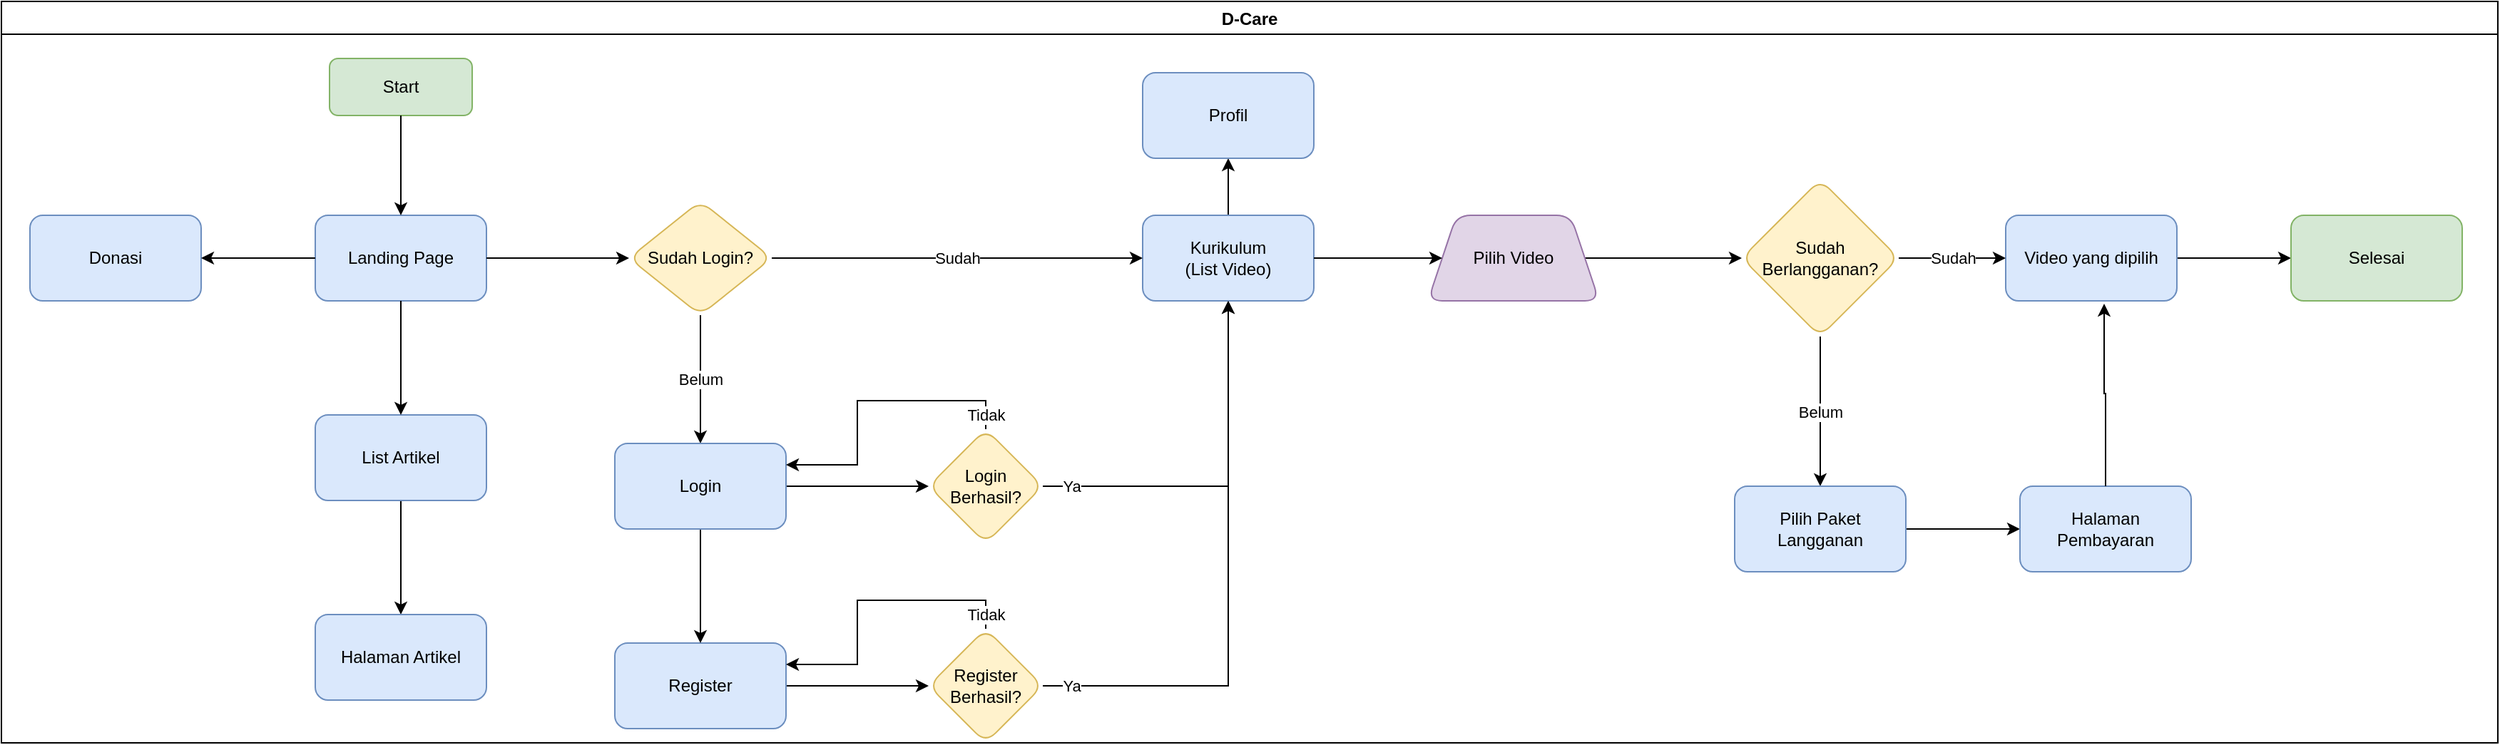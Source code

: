 <mxfile version="20.6.0" type="github" pages="4">
  <diagram id="C5RBs43oDa-KdzZeNtuy" name="User Flow">
    <mxGraphModel dx="868" dy="474" grid="1" gridSize="10" guides="1" tooltips="1" connect="1" arrows="1" fold="1" page="1" pageScale="1" pageWidth="827" pageHeight="1169" math="0" shadow="0">
      <root>
        <mxCell id="WIyWlLk6GJQsqaUBKTNV-0" />
        <mxCell id="WIyWlLk6GJQsqaUBKTNV-1" parent="WIyWlLk6GJQsqaUBKTNV-0" />
        <mxCell id="vwuv4UBcXKUOzSzQAbg--1" value="D-Care" style="swimlane;" parent="WIyWlLk6GJQsqaUBKTNV-1" vertex="1">
          <mxGeometry x="150" y="140" width="1750" height="520" as="geometry" />
        </mxCell>
        <mxCell id="vwuv4UBcXKUOzSzQAbg--2" value="Start" style="rounded=1;whiteSpace=wrap;html=1;fillColor=#d5e8d4;strokeColor=#82b366;" parent="vwuv4UBcXKUOzSzQAbg--1" vertex="1">
          <mxGeometry x="230" y="40" width="100" height="40" as="geometry" />
        </mxCell>
        <mxCell id="vwuv4UBcXKUOzSzQAbg--5" value="Donasi" style="whiteSpace=wrap;html=1;fillColor=#dae8fc;strokeColor=#6c8ebf;rounded=1;" parent="vwuv4UBcXKUOzSzQAbg--1" vertex="1">
          <mxGeometry x="20" y="150" width="120" height="60" as="geometry" />
        </mxCell>
        <UserObject label="Landing Page" link="data:page/id,luoAxybNkDgx6P6GwI3_" id="vwuv4UBcXKUOzSzQAbg--3">
          <mxCell style="whiteSpace=wrap;html=1;fillColor=#dae8fc;strokeColor=#6c8ebf;rounded=1;" parent="vwuv4UBcXKUOzSzQAbg--1" vertex="1">
            <mxGeometry x="220" y="150" width="120" height="60" as="geometry" />
          </mxCell>
        </UserObject>
        <mxCell id="vwuv4UBcXKUOzSzQAbg--4" value="" style="edgeStyle=orthogonalEdgeStyle;rounded=0;orthogonalLoop=1;jettySize=auto;html=1;" parent="vwuv4UBcXKUOzSzQAbg--1" source="vwuv4UBcXKUOzSzQAbg--2" target="vwuv4UBcXKUOzSzQAbg--3" edge="1">
          <mxGeometry relative="1" as="geometry" />
        </mxCell>
        <mxCell id="vwuv4UBcXKUOzSzQAbg--6" value="" style="edgeStyle=orthogonalEdgeStyle;rounded=0;orthogonalLoop=1;jettySize=auto;html=1;" parent="vwuv4UBcXKUOzSzQAbg--1" source="vwuv4UBcXKUOzSzQAbg--3" target="vwuv4UBcXKUOzSzQAbg--5" edge="1">
          <mxGeometry relative="1" as="geometry" />
        </mxCell>
        <mxCell id="MDb2n4QmbUKZTfVuzszc-1" value="" style="edgeStyle=orthogonalEdgeStyle;rounded=0;orthogonalLoop=1;jettySize=auto;html=1;fontSize=10;fontColor=#000000;" parent="vwuv4UBcXKUOzSzQAbg--1" source="vwuv4UBcXKUOzSzQAbg--7" target="MDb2n4QmbUKZTfVuzszc-0" edge="1">
          <mxGeometry relative="1" as="geometry" />
        </mxCell>
        <mxCell id="vwuv4UBcXKUOzSzQAbg--7" value="List Artikel" style="whiteSpace=wrap;html=1;fillColor=#dae8fc;strokeColor=#6c8ebf;rounded=1;" parent="vwuv4UBcXKUOzSzQAbg--1" vertex="1">
          <mxGeometry x="220" y="290" width="120" height="60" as="geometry" />
        </mxCell>
        <mxCell id="vwuv4UBcXKUOzSzQAbg--8" value="" style="edgeStyle=orthogonalEdgeStyle;rounded=0;orthogonalLoop=1;jettySize=auto;html=1;" parent="vwuv4UBcXKUOzSzQAbg--1" source="vwuv4UBcXKUOzSzQAbg--3" target="vwuv4UBcXKUOzSzQAbg--7" edge="1">
          <mxGeometry relative="1" as="geometry" />
        </mxCell>
        <mxCell id="vwuv4UBcXKUOzSzQAbg--22" value="" style="edgeStyle=orthogonalEdgeStyle;rounded=0;orthogonalLoop=1;jettySize=auto;html=1;" parent="vwuv4UBcXKUOzSzQAbg--1" source="vwuv4UBcXKUOzSzQAbg--13" target="vwuv4UBcXKUOzSzQAbg--21" edge="1">
          <mxGeometry relative="1" as="geometry" />
        </mxCell>
        <mxCell id="vwuv4UBcXKUOzSzQAbg--13" value="Register" style="whiteSpace=wrap;html=1;fillColor=#dae8fc;strokeColor=#6c8ebf;rounded=1;" parent="vwuv4UBcXKUOzSzQAbg--1" vertex="1">
          <mxGeometry x="430" y="450" width="120" height="60" as="geometry" />
        </mxCell>
        <mxCell id="vwuv4UBcXKUOzSzQAbg--19" value="Ya" style="edgeStyle=orthogonalEdgeStyle;rounded=0;orthogonalLoop=1;jettySize=auto;html=1;exitX=1;exitY=0.5;exitDx=0;exitDy=0;entryX=0.5;entryY=1;entryDx=0;entryDy=0;" parent="vwuv4UBcXKUOzSzQAbg--1" source="vwuv4UBcXKUOzSzQAbg--15" target="vwuv4UBcXKUOzSzQAbg--17" edge="1">
          <mxGeometry x="-0.846" relative="1" as="geometry">
            <mxPoint as="offset" />
          </mxGeometry>
        </mxCell>
        <mxCell id="vwuv4UBcXKUOzSzQAbg--15" value="Login Berhasil?" style="rhombus;whiteSpace=wrap;html=1;fillColor=#fff2cc;strokeColor=#d6b656;rounded=1;" parent="vwuv4UBcXKUOzSzQAbg--1" vertex="1">
          <mxGeometry x="650" y="300" width="80" height="80" as="geometry" />
        </mxCell>
        <mxCell id="vwuv4UBcXKUOzSzQAbg--28" value="" style="edgeStyle=orthogonalEdgeStyle;rounded=0;orthogonalLoop=1;jettySize=auto;html=1;" parent="vwuv4UBcXKUOzSzQAbg--1" source="vwuv4UBcXKUOzSzQAbg--17" target="vwuv4UBcXKUOzSzQAbg--27" edge="1">
          <mxGeometry relative="1" as="geometry" />
        </mxCell>
        <mxCell id="vwuv4UBcXKUOzSzQAbg--17" value="Kurikulum&lt;br&gt;(List Video)" style="whiteSpace=wrap;html=1;fillColor=#dae8fc;strokeColor=#6c8ebf;rounded=1;" parent="vwuv4UBcXKUOzSzQAbg--1" vertex="1">
          <mxGeometry x="800" y="150" width="120" height="60" as="geometry" />
        </mxCell>
        <mxCell id="vwuv4UBcXKUOzSzQAbg--23" value="Ya" style="edgeStyle=orthogonalEdgeStyle;rounded=0;orthogonalLoop=1;jettySize=auto;html=1;exitX=1;exitY=0.5;exitDx=0;exitDy=0;entryX=0.5;entryY=1;entryDx=0;entryDy=0;" parent="vwuv4UBcXKUOzSzQAbg--1" source="vwuv4UBcXKUOzSzQAbg--21" target="vwuv4UBcXKUOzSzQAbg--17" edge="1">
          <mxGeometry x="-0.9" relative="1" as="geometry">
            <mxPoint as="offset" />
          </mxGeometry>
        </mxCell>
        <mxCell id="vwuv4UBcXKUOzSzQAbg--26" value="Tidak" style="edgeStyle=orthogonalEdgeStyle;rounded=0;orthogonalLoop=1;jettySize=auto;html=1;exitX=0.5;exitY=0;exitDx=0;exitDy=0;entryX=1;entryY=0.25;entryDx=0;entryDy=0;" parent="vwuv4UBcXKUOzSzQAbg--1" source="vwuv4UBcXKUOzSzQAbg--21" target="vwuv4UBcXKUOzSzQAbg--13" edge="1">
          <mxGeometry x="-0.902" relative="1" as="geometry">
            <mxPoint as="offset" />
          </mxGeometry>
        </mxCell>
        <mxCell id="vwuv4UBcXKUOzSzQAbg--21" value="Register Berhasil?" style="rhombus;whiteSpace=wrap;html=1;fillColor=#fff2cc;strokeColor=#d6b656;rounded=1;" parent="vwuv4UBcXKUOzSzQAbg--1" vertex="1">
          <mxGeometry x="650" y="440" width="80" height="80" as="geometry" />
        </mxCell>
        <mxCell id="vwuv4UBcXKUOzSzQAbg--27" value="Profil" style="whiteSpace=wrap;html=1;fillColor=#dae8fc;strokeColor=#6c8ebf;rounded=1;" parent="vwuv4UBcXKUOzSzQAbg--1" vertex="1">
          <mxGeometry x="800" y="50" width="120" height="60" as="geometry" />
        </mxCell>
        <mxCell id="vwuv4UBcXKUOzSzQAbg--37" value="Belum" style="edgeStyle=orthogonalEdgeStyle;rounded=0;orthogonalLoop=1;jettySize=auto;html=1;" parent="vwuv4UBcXKUOzSzQAbg--1" source="vwuv4UBcXKUOzSzQAbg--31" target="vwuv4UBcXKUOzSzQAbg--36" edge="1">
          <mxGeometry relative="1" as="geometry" />
        </mxCell>
        <mxCell id="vwuv4UBcXKUOzSzQAbg--31" value="Sudah Berlangganan?" style="rhombus;whiteSpace=wrap;html=1;fillColor=#fff2cc;strokeColor=#d6b656;rounded=1;" parent="vwuv4UBcXKUOzSzQAbg--1" vertex="1">
          <mxGeometry x="1220" y="125" width="110" height="110" as="geometry" />
        </mxCell>
        <mxCell id="vwuv4UBcXKUOzSzQAbg--39" value="" style="edgeStyle=orthogonalEdgeStyle;rounded=0;orthogonalLoop=1;jettySize=auto;html=1;" parent="vwuv4UBcXKUOzSzQAbg--1" source="vwuv4UBcXKUOzSzQAbg--36" target="vwuv4UBcXKUOzSzQAbg--38" edge="1">
          <mxGeometry relative="1" as="geometry" />
        </mxCell>
        <mxCell id="vwuv4UBcXKUOzSzQAbg--36" value="Pilih Paket Langganan" style="whiteSpace=wrap;html=1;fillColor=#dae8fc;strokeColor=#6c8ebf;rounded=1;" parent="vwuv4UBcXKUOzSzQAbg--1" vertex="1">
          <mxGeometry x="1215" y="340" width="120" height="60" as="geometry" />
        </mxCell>
        <mxCell id="vwuv4UBcXKUOzSzQAbg--38" value="Halaman Pembayaran" style="whiteSpace=wrap;html=1;fillColor=#dae8fc;strokeColor=#6c8ebf;rounded=1;" parent="vwuv4UBcXKUOzSzQAbg--1" vertex="1">
          <mxGeometry x="1415" y="340" width="120" height="60" as="geometry" />
        </mxCell>
        <mxCell id="MDb2n4QmbUKZTfVuzszc-0" value="Halaman Artikel" style="whiteSpace=wrap;html=1;fillColor=#dae8fc;strokeColor=#6c8ebf;rounded=1;" parent="vwuv4UBcXKUOzSzQAbg--1" vertex="1">
          <mxGeometry x="220" y="430" width="120" height="60" as="geometry" />
        </mxCell>
        <mxCell id="vwuv4UBcXKUOzSzQAbg--12" value="Belum" style="edgeStyle=orthogonalEdgeStyle;rounded=0;orthogonalLoop=1;jettySize=auto;html=1;" parent="WIyWlLk6GJQsqaUBKTNV-1" source="vwuv4UBcXKUOzSzQAbg--9" target="vwuv4UBcXKUOzSzQAbg--11" edge="1">
          <mxGeometry relative="1" as="geometry" />
        </mxCell>
        <mxCell id="vwuv4UBcXKUOzSzQAbg--18" value="Sudah" style="edgeStyle=orthogonalEdgeStyle;rounded=0;orthogonalLoop=1;jettySize=auto;html=1;" parent="WIyWlLk6GJQsqaUBKTNV-1" source="vwuv4UBcXKUOzSzQAbg--9" target="vwuv4UBcXKUOzSzQAbg--17" edge="1">
          <mxGeometry relative="1" as="geometry" />
        </mxCell>
        <mxCell id="vwuv4UBcXKUOzSzQAbg--9" value="Sudah Login?" style="rhombus;whiteSpace=wrap;html=1;fillColor=#fff2cc;strokeColor=#d6b656;rounded=1;" parent="WIyWlLk6GJQsqaUBKTNV-1" vertex="1">
          <mxGeometry x="590" y="280" width="100" height="80" as="geometry" />
        </mxCell>
        <mxCell id="vwuv4UBcXKUOzSzQAbg--10" value="" style="edgeStyle=orthogonalEdgeStyle;rounded=0;orthogonalLoop=1;jettySize=auto;html=1;" parent="WIyWlLk6GJQsqaUBKTNV-1" source="vwuv4UBcXKUOzSzQAbg--3" target="vwuv4UBcXKUOzSzQAbg--9" edge="1">
          <mxGeometry relative="1" as="geometry" />
        </mxCell>
        <mxCell id="vwuv4UBcXKUOzSzQAbg--14" value="" style="edgeStyle=orthogonalEdgeStyle;rounded=0;orthogonalLoop=1;jettySize=auto;html=1;" parent="WIyWlLk6GJQsqaUBKTNV-1" source="vwuv4UBcXKUOzSzQAbg--11" target="vwuv4UBcXKUOzSzQAbg--13" edge="1">
          <mxGeometry relative="1" as="geometry" />
        </mxCell>
        <mxCell id="vwuv4UBcXKUOzSzQAbg--16" value="" style="edgeStyle=orthogonalEdgeStyle;rounded=0;orthogonalLoop=1;jettySize=auto;html=1;" parent="WIyWlLk6GJQsqaUBKTNV-1" source="vwuv4UBcXKUOzSzQAbg--11" target="vwuv4UBcXKUOzSzQAbg--15" edge="1">
          <mxGeometry relative="1" as="geometry" />
        </mxCell>
        <UserObject label="Login" link="data:page/id,gBCkAdJjXBEJs2clmntb" id="vwuv4UBcXKUOzSzQAbg--11">
          <mxCell style="whiteSpace=wrap;html=1;fillColor=#dae8fc;strokeColor=#6c8ebf;rounded=1;" parent="WIyWlLk6GJQsqaUBKTNV-1" vertex="1">
            <mxGeometry x="580" y="450" width="120" height="60" as="geometry" />
          </mxCell>
        </UserObject>
        <mxCell id="vwuv4UBcXKUOzSzQAbg--24" value="Tidak" style="edgeStyle=orthogonalEdgeStyle;rounded=0;orthogonalLoop=1;jettySize=auto;html=1;exitX=0.5;exitY=0;exitDx=0;exitDy=0;entryX=1;entryY=0.25;entryDx=0;entryDy=0;" parent="WIyWlLk6GJQsqaUBKTNV-1" source="vwuv4UBcXKUOzSzQAbg--15" target="vwuv4UBcXKUOzSzQAbg--11" edge="1">
          <mxGeometry x="-0.902" relative="1" as="geometry">
            <mxPoint as="offset" />
          </mxGeometry>
        </mxCell>
        <mxCell id="vwuv4UBcXKUOzSzQAbg--32" value="" style="edgeStyle=orthogonalEdgeStyle;rounded=0;orthogonalLoop=1;jettySize=auto;html=1;" parent="WIyWlLk6GJQsqaUBKTNV-1" source="vwuv4UBcXKUOzSzQAbg--29" target="vwuv4UBcXKUOzSzQAbg--31" edge="1">
          <mxGeometry relative="1" as="geometry" />
        </mxCell>
        <mxCell id="vwuv4UBcXKUOzSzQAbg--29" value="Pilih Video" style="shape=trapezoid;perimeter=trapezoidPerimeter;whiteSpace=wrap;html=1;fixedSize=1;fillColor=#e1d5e7;strokeColor=#9673a6;rounded=1;" parent="WIyWlLk6GJQsqaUBKTNV-1" vertex="1">
          <mxGeometry x="1150" y="290" width="120" height="60" as="geometry" />
        </mxCell>
        <mxCell id="vwuv4UBcXKUOzSzQAbg--30" value="" style="edgeStyle=orthogonalEdgeStyle;rounded=0;orthogonalLoop=1;jettySize=auto;html=1;" parent="WIyWlLk6GJQsqaUBKTNV-1" source="vwuv4UBcXKUOzSzQAbg--17" target="vwuv4UBcXKUOzSzQAbg--29" edge="1">
          <mxGeometry relative="1" as="geometry" />
        </mxCell>
        <mxCell id="vwuv4UBcXKUOzSzQAbg--42" value="" style="edgeStyle=orthogonalEdgeStyle;rounded=0;orthogonalLoop=1;jettySize=auto;html=1;" parent="WIyWlLk6GJQsqaUBKTNV-1" source="vwuv4UBcXKUOzSzQAbg--34" target="vwuv4UBcXKUOzSzQAbg--41" edge="1">
          <mxGeometry relative="1" as="geometry" />
        </mxCell>
        <mxCell id="vwuv4UBcXKUOzSzQAbg--34" value="Video yang dipilih" style="whiteSpace=wrap;html=1;fillColor=#dae8fc;strokeColor=#6c8ebf;rounded=1;" parent="WIyWlLk6GJQsqaUBKTNV-1" vertex="1">
          <mxGeometry x="1555" y="290" width="120" height="60" as="geometry" />
        </mxCell>
        <mxCell id="vwuv4UBcXKUOzSzQAbg--35" value="Sudah" style="edgeStyle=orthogonalEdgeStyle;rounded=0;orthogonalLoop=1;jettySize=auto;html=1;" parent="WIyWlLk6GJQsqaUBKTNV-1" source="vwuv4UBcXKUOzSzQAbg--31" target="vwuv4UBcXKUOzSzQAbg--34" edge="1">
          <mxGeometry relative="1" as="geometry" />
        </mxCell>
        <mxCell id="vwuv4UBcXKUOzSzQAbg--40" style="edgeStyle=orthogonalEdgeStyle;rounded=0;orthogonalLoop=1;jettySize=auto;html=1;exitX=0.5;exitY=0;exitDx=0;exitDy=0;entryX=0.575;entryY=1.033;entryDx=0;entryDy=0;entryPerimeter=0;" parent="WIyWlLk6GJQsqaUBKTNV-1" source="vwuv4UBcXKUOzSzQAbg--38" target="vwuv4UBcXKUOzSzQAbg--34" edge="1">
          <mxGeometry relative="1" as="geometry" />
        </mxCell>
        <mxCell id="vwuv4UBcXKUOzSzQAbg--41" value="Selesai" style="whiteSpace=wrap;html=1;fillColor=#d5e8d4;strokeColor=#82b366;rounded=1;" parent="WIyWlLk6GJQsqaUBKTNV-1" vertex="1">
          <mxGeometry x="1755" y="290" width="120" height="60" as="geometry" />
        </mxCell>
      </root>
    </mxGraphModel>
  </diagram>
  <diagram id="luoAxybNkDgx6P6GwI3_" name="Landing Page">
    <mxGraphModel dx="868" dy="1643" grid="1" gridSize="10" guides="1" tooltips="1" connect="1" arrows="1" fold="1" page="1" pageScale="1" pageWidth="827" pageHeight="1169" math="0" shadow="0">
      <root>
        <mxCell id="0" />
        <mxCell id="1" parent="0" />
        <mxCell id="u8G000GdkmpwsC1aAmUt-19" value="" style="group" parent="1" vertex="1" connectable="0">
          <mxGeometry x="314" y="-1120" width="200" height="390" as="geometry" />
        </mxCell>
        <mxCell id="u8G000GdkmpwsC1aAmUt-13" value="" style="verticalLabelPosition=bottom;verticalAlign=top;html=1;shadow=0;dashed=0;strokeWidth=1;shape=mxgraph.android.phone2;strokeColor=#666666;fillColor=#f5f5f5;fontColor=#333333;" parent="u8G000GdkmpwsC1aAmUt-19" vertex="1">
          <mxGeometry width="200" height="390" as="geometry" />
        </mxCell>
        <mxCell id="u8G000GdkmpwsC1aAmUt-14" value="" style="verticalLabelPosition=bottom;shadow=0;dashed=0;align=center;html=1;verticalAlign=top;strokeWidth=1;shape=mxgraph.mockup.graphics.simpleIcon;strokeColor=#82b366;fillColor=#d5e8d4;" parent="u8G000GdkmpwsC1aAmUt-19" vertex="1">
          <mxGeometry x="15" y="40" width="50" height="20" as="geometry" />
        </mxCell>
        <mxCell id="u8G000GdkmpwsC1aAmUt-16" value="Disability Care" style="text;strokeColor=none;fillColor=none;html=1;fontSize=24;fontStyle=1;verticalAlign=middle;align=center;fontColor=#009900;" parent="u8G000GdkmpwsC1aAmUt-19" vertex="1">
          <mxGeometry x="10" y="100" width="180" height="40" as="geometry" />
        </mxCell>
        <mxCell id="u8G000GdkmpwsC1aAmUt-17" value="" style="line;strokeWidth=2;html=1;" parent="u8G000GdkmpwsC1aAmUt-19" vertex="1">
          <mxGeometry x="20" y="140" width="160" height="10" as="geometry" />
        </mxCell>
        <mxCell id="u8G000GdkmpwsC1aAmUt-18" value="Lorem ipsum dolor sit amet, consectetur adipisicing elit, sed do eiusmod tempor incididunt ut labore et dolore magna aliqua. Ut enim ad minim veniam, quis nostrud exercitation ullamco laboris nisi ut aliquip ex ea commodo consequat." style="text;spacingTop=-5;whiteSpace=wrap;html=1;align=left;fontSize=12;fontFamily=Helvetica;fillColor=none;strokeColor=none;" parent="u8G000GdkmpwsC1aAmUt-19" vertex="1">
          <mxGeometry x="20" y="160" width="145" height="150" as="geometry" />
        </mxCell>
        <mxCell id="UZEO_q5DwTr9vSXdgPJz-1" value="" style="ellipse;whiteSpace=wrap;html=1;strokeWidth=2;fillWeight=2;hachureGap=8;fillColor=#990000;fillStyle=dots;sketch=1;strokeColor=default;fontSize=10;fontColor=#000000;" parent="u8G000GdkmpwsC1aAmUt-19" vertex="1">
          <mxGeometry x="150" y="40" width="30" height="30" as="geometry" />
        </mxCell>
        <mxCell id="u8G000GdkmpwsC1aAmUt-20" value="" style="verticalLabelPosition=bottom;verticalAlign=top;html=1;shadow=0;dashed=0;strokeWidth=1;shape=mxgraph.android.phone2;strokeColor=#666666;fontColor=#333333;fillColor=#f5f5f5;" parent="1" vertex="1">
          <mxGeometry x="314" y="-700" width="200" height="390" as="geometry" />
        </mxCell>
        <mxCell id="u8G000GdkmpwsC1aAmUt-21" value="Our Activity" style="text;strokeColor=none;fillColor=none;html=1;fontSize=24;fontStyle=1;verticalAlign=middle;align=center;fontColor=#009900;" parent="1" vertex="1">
          <mxGeometry x="364" y="-650" width="100" height="40" as="geometry" />
        </mxCell>
        <mxCell id="u8G000GdkmpwsC1aAmUt-22" value="" style="line;strokeWidth=2;html=1;fillColor=#d5e8d4;strokeColor=#82b366;" parent="1" vertex="1">
          <mxGeometry x="379" y="-610" width="70" height="10" as="geometry" />
        </mxCell>
        <mxCell id="u8G000GdkmpwsC1aAmUt-24" value="" style="rounded=0;whiteSpace=wrap;html=1;fontColor=#009900;" parent="1" vertex="1">
          <mxGeometry x="354" y="-584" width="120" height="144" as="geometry" />
        </mxCell>
        <mxCell id="u8G000GdkmpwsC1aAmUt-25" value="&lt;font color=&quot;#000000&quot;&gt;Gambar Artikel&lt;/font&gt;" style="rounded=1;whiteSpace=wrap;html=1;strokeWidth=2;fillWeight=4;hachureGap=8;hachureAngle=45;fillColor=#1ba1e2;sketch=1;fontColor=#009900;" parent="1" vertex="1">
          <mxGeometry x="354" y="-584" width="120" height="60" as="geometry" />
        </mxCell>
        <mxCell id="u8G000GdkmpwsC1aAmUt-27" value="&lt;b&gt;&lt;font color=&quot;#000000&quot;&gt;Judul Teks&lt;/font&gt;&lt;/b&gt;" style="text;html=1;strokeColor=none;fillColor=none;align=center;verticalAlign=middle;whiteSpace=wrap;rounded=0;fontColor=#009900;" parent="1" vertex="1">
          <mxGeometry x="354" y="-527" width="76" height="30" as="geometry" />
        </mxCell>
        <mxCell id="u8G000GdkmpwsC1aAmUt-28" value="" style="shape=mxgraph.mockup.markup.scratchOut;shadow=0;dashed=0;html=1;strokeColor=#999999;strokeWidth=2;fontColor=#000000;" parent="1" vertex="1">
          <mxGeometry x="359" y="-497" width="111" height="50" as="geometry" />
        </mxCell>
        <mxCell id="u8G000GdkmpwsC1aAmUt-29" value="Lihat Lainnya" style="strokeWidth=1;shadow=0;dashed=0;align=center;html=1;shape=mxgraph.mockup.buttons.button;strokeColor=#82b366;mainText=;buttonStyle=round;fontSize=10;fontStyle=1;fillColor=#d5e8d4;whiteSpace=wrap;" parent="1" vertex="1">
          <mxGeometry x="363" y="-380" width="100.5" height="20" as="geometry" />
        </mxCell>
        <mxCell id="u8G000GdkmpwsC1aAmUt-30" value="" style="verticalLabelPosition=bottom;verticalAlign=top;html=1;shadow=0;dashed=0;strokeWidth=1;shape=mxgraph.android.phone2;strokeColor=#666666;fontSize=10;fontColor=#333333;fillColor=#f5f5f5;" parent="1" vertex="1">
          <mxGeometry x="314" y="-290" width="200" height="390" as="geometry" />
        </mxCell>
        <mxCell id="u8G000GdkmpwsC1aAmUt-31" value="FAQ" style="text;strokeColor=none;fillColor=none;html=1;fontSize=24;fontStyle=1;verticalAlign=middle;align=center;strokeWidth=2;fontColor=#009900;" parent="1" vertex="1">
          <mxGeometry x="364.5" y="-240" width="100" height="40" as="geometry" />
        </mxCell>
        <mxCell id="u8G000GdkmpwsC1aAmUt-32" value="" style="line;strokeWidth=2;html=1;fillColor=#d5e8d4;strokeColor=#82b366;" parent="1" vertex="1">
          <mxGeometry x="379.5" y="-210" width="70" height="10" as="geometry" />
        </mxCell>
        <mxCell id="u8G000GdkmpwsC1aAmUt-34" value="" style="shape=mxgraph.mockup.markup.scratchOut;shadow=0;dashed=0;html=1;strokeColor=#999999;strokeWidth=4;fontSize=10;fontColor=#009900;rotation=-180;" parent="1" vertex="1">
          <mxGeometry x="352" y="-70" width="114.5" height="100" as="geometry" />
        </mxCell>
        <mxCell id="u8G000GdkmpwsC1aAmUt-35" value="" style="verticalLabelPosition=bottom;verticalAlign=top;html=1;shadow=0;dashed=0;strokeWidth=1;shape=mxgraph.android.phone2;strokeColor=#666666;fontSize=10;fontColor=#333333;fillColor=#f5f5f5;" parent="1" vertex="1">
          <mxGeometry x="309.25" y="130" width="200" height="390" as="geometry" />
        </mxCell>
        <mxCell id="u8G000GdkmpwsC1aAmUt-37" value="&lt;h1 style=&quot;text-align: center;&quot;&gt;Donasi&lt;/h1&gt;&lt;p style=&quot;text-align: center;&quot;&gt;&lt;font color=&quot;#000000&quot;&gt;Lorem ipsum dolor sit amet, consectetur adipisicing elit, sed do eiusmod tempor incididunt ut labore et dolore magna aliqua.&lt;/font&gt;&lt;/p&gt;" style="text;html=1;strokeColor=none;fillColor=none;spacing=5;spacingTop=-20;whiteSpace=wrap;overflow=hidden;rounded=0;strokeWidth=2;fontSize=10;fontColor=#009900;" parent="1" vertex="1">
          <mxGeometry x="329.25" y="210" width="160" height="120" as="geometry" />
        </mxCell>
        <mxCell id="u8G000GdkmpwsC1aAmUt-39" value="Yuk Donasi" style="strokeWidth=1;shadow=0;dashed=0;align=center;html=1;shape=mxgraph.mockup.buttons.button;strokeColor=#82b366;mainText=;buttonStyle=round;fontSize=10;fontStyle=1;fillColor=#d5e8d4;whiteSpace=wrap;" parent="1" vertex="1">
          <mxGeometry x="359" y="330" width="100.5" height="20" as="geometry" />
        </mxCell>
        <mxCell id="u8G000GdkmpwsC1aAmUt-40" value="" style="verticalLabelPosition=bottom;verticalAlign=top;html=1;shadow=0;dashed=0;strokeWidth=1;strokeColor=none;shape=rect;fillColor=#669900;fontSize=10;fontColor=#000000;" parent="1" vertex="1">
          <mxGeometry x="313" y="380" width="192" height="105" as="geometry" />
        </mxCell>
        <mxCell id="u8G000GdkmpwsC1aAmUt-41" value="Logo D-Care" style="verticalLabelPosition=bottom;shadow=0;dashed=0;align=center;html=1;verticalAlign=top;strokeWidth=1;shape=mxgraph.mockup.graphics.simpleIcon;strokeColor=#999999;fontSize=10;fontColor=#000000;" parent="1" vertex="1">
          <mxGeometry x="410" y="407.5" width="89" height="50" as="geometry" />
        </mxCell>
        <mxCell id="u8G000GdkmpwsC1aAmUt-55" value="" style="shape=mxgraph.mockup.markup.scratchOut;shadow=0;dashed=0;html=1;strokeColor=#999999;strokeWidth=4;fontSize=10;fontColor=#000000;" parent="1" vertex="1">
          <mxGeometry x="329.25" y="395" width="60" height="75" as="geometry" />
        </mxCell>
        <mxCell id="u8G000GdkmpwsC1aAmUt-57" value="Logo D-Care" style="text;html=1;strokeColor=none;fillColor=none;align=center;verticalAlign=middle;whiteSpace=wrap;rounded=0;strokeWidth=2;fontSize=10;fontColor=#000000;" parent="1" vertex="1">
          <mxGeometry x="188" y="-1087" width="60" height="30" as="geometry" />
        </mxCell>
        <mxCell id="u8G000GdkmpwsC1aAmUt-58" value="" style="endArrow=classic;html=1;rounded=0;fontSize=10;fontColor=#000000;entryX=0.44;entryY=0.45;entryDx=0;entryDy=0;entryPerimeter=0;" parent="1" target="u8G000GdkmpwsC1aAmUt-14" edge="1">
          <mxGeometry width="50" height="50" relative="1" as="geometry">
            <mxPoint x="250" y="-1071" as="sourcePoint" />
            <mxPoint x="270" y="-1120" as="targetPoint" />
          </mxGeometry>
        </mxCell>
        <mxCell id="u8G000GdkmpwsC1aAmUt-59" value="" style="labelPosition=right;align=left;strokeWidth=1;shape=mxgraph.mockup.markup.curlyBrace;html=1;shadow=0;dashed=0;strokeColor=#999999;direction=north;fontSize=10;fontColor=#000000;" parent="1" vertex="1">
          <mxGeometry x="329.25" y="-562" width="20" height="100" as="geometry" />
        </mxCell>
        <mxCell id="u8G000GdkmpwsC1aAmUt-60" value="" style="verticalLabelPosition=bottom;shadow=0;dashed=0;align=center;html=1;verticalAlign=top;strokeWidth=1;shape=mxgraph.mockup.markup.line;strokeColor=#999999;fontSize=10;fontColor=#000000;" parent="1" vertex="1">
          <mxGeometry x="229.25" y="-522" width="100" height="20" as="geometry" />
        </mxCell>
        <mxCell id="u8G000GdkmpwsC1aAmUt-61" value="- Tampilkan 3 artikel (&amp;lt; md)&lt;br&gt;- Tampilkan 4-5 artikel (&amp;gt;= md)&lt;br&gt;- Ketika diklik, menuju artikel yang dipilih" style="text;html=1;align=left;verticalAlign=top;whiteSpace=wrap;rounded=0;strokeWidth=1;fontSize=10;strokeColor=default;" parent="1" vertex="1">
          <mxGeometry x="40" y="-536" width="189.25" height="48" as="geometry" />
        </mxCell>
        <mxCell id="u8G000GdkmpwsC1aAmUt-62" value="" style="endArrow=classic;html=1;rounded=0;fontSize=10;fontColor=#000000;entryX=0.07;entryY=0.5;entryDx=0;entryDy=0;entryPerimeter=0;" parent="1" target="u8G000GdkmpwsC1aAmUt-29" edge="1">
          <mxGeometry width="50" height="50" relative="1" as="geometry">
            <mxPoint x="220" y="-370" as="sourcePoint" />
            <mxPoint x="420" y="-410" as="targetPoint" />
          </mxGeometry>
        </mxCell>
        <mxCell id="u8G000GdkmpwsC1aAmUt-63" value="Menuju halaman list artikel" style="text;html=1;strokeColor=none;fillColor=none;align=center;verticalAlign=middle;whiteSpace=wrap;rounded=0;strokeWidth=1;fontSize=10;fontColor=#000000;" parent="1" vertex="1">
          <mxGeometry x="90" y="-385" width="130" height="30" as="geometry" />
        </mxCell>
        <mxCell id="u8G000GdkmpwsC1aAmUt-64" value="" style="shape=mxgraph.mockup.markup.scratchOut;shadow=0;dashed=0;html=1;strokeColor=#999999;strokeWidth=4;fontSize=10;fontColor=#009900;rotation=-180;" parent="1" vertex="1">
          <mxGeometry x="350" y="-190" width="114.5" height="100" as="geometry" />
        </mxCell>
        <mxCell id="u8G000GdkmpwsC1aAmUt-65" value="" style="endArrow=classic;html=1;rounded=0;fontSize=10;fontColor=#000000;entryX=0.526;entryY=0.408;entryDx=0;entryDy=0;entryPerimeter=0;" parent="1" target="u8G000GdkmpwsC1aAmUt-64" edge="1">
          <mxGeometry width="50" height="50" relative="1" as="geometry">
            <mxPoint x="230" y="-130" as="sourcePoint" />
            <mxPoint x="370" y="-120" as="targetPoint" />
          </mxGeometry>
        </mxCell>
        <mxCell id="u8G000GdkmpwsC1aAmUt-66" value="Format FAQ:&lt;br&gt;&lt;b&gt;Q&lt;/b&gt;: blablablabla&lt;br&gt;&lt;b&gt;A&lt;/b&gt;: blablablabala" style="text;html=1;strokeColor=default;fillColor=none;align=left;verticalAlign=top;whiteSpace=wrap;rounded=0;strokeWidth=1;fontSize=10;fontColor=#000000;" parent="1" vertex="1">
          <mxGeometry x="149.25" y="-150" width="80" height="50" as="geometry" />
        </mxCell>
        <mxCell id="u8G000GdkmpwsC1aAmUt-67" value="" style="endArrow=classic;html=1;rounded=0;fontSize=10;fontColor=#000000;entryX=1;entryY=0.5;entryDx=0;entryDy=0;" parent="1" target="u8G000GdkmpwsC1aAmUt-27" edge="1">
          <mxGeometry width="50" height="50" relative="1" as="geometry">
            <mxPoint x="550" y="-512" as="sourcePoint" />
            <mxPoint x="450" y="-590" as="targetPoint" />
          </mxGeometry>
        </mxCell>
        <mxCell id="u8G000GdkmpwsC1aAmUt-68" value="Judul line clamp 2" style="text;html=1;strokeColor=none;fillColor=none;align=center;verticalAlign=middle;whiteSpace=wrap;rounded=0;strokeWidth=1;fontSize=10;fontColor=#000000;" parent="1" vertex="1">
          <mxGeometry x="550" y="-527" width="90" height="30" as="geometry" />
        </mxCell>
        <mxCell id="u8G000GdkmpwsC1aAmUt-69" value="" style="endArrow=classic;html=1;rounded=0;fontSize=10;fontColor=#000000;entryX=1;entryY=0.5;entryDx=0;entryDy=0;" parent="1" edge="1">
          <mxGeometry width="50" height="50" relative="1" as="geometry">
            <mxPoint x="550" y="-477.0" as="sourcePoint" />
            <mxPoint x="430.0" y="-477.0" as="targetPoint" />
          </mxGeometry>
        </mxCell>
        <mxCell id="u8G000GdkmpwsC1aAmUt-70" value="Deskripsi line clamp 7 baris.&lt;br&gt;dan juga memuat: Penulis dan Tanggal" style="text;html=1;strokeColor=none;fillColor=none;align=left;verticalAlign=middle;whiteSpace=wrap;rounded=0;strokeWidth=1;fontSize=10;fontColor=#000000;" parent="1" vertex="1">
          <mxGeometry x="550" y="-492" width="140" height="30" as="geometry" />
        </mxCell>
        <mxCell id="u8G000GdkmpwsC1aAmUt-71" value="" style="endArrow=classic;html=1;rounded=0;fontSize=10;fontColor=#000000;" parent="1" target="u8G000GdkmpwsC1aAmUt-39" edge="1">
          <mxGeometry width="50" height="50" relative="1" as="geometry">
            <mxPoint x="230" y="340" as="sourcePoint" />
            <mxPoint x="470" y="260" as="targetPoint" />
          </mxGeometry>
        </mxCell>
        <mxCell id="u8G000GdkmpwsC1aAmUt-72" value="Menuju Halaman Donasi" style="text;html=1;strokeColor=none;fillColor=none;align=center;verticalAlign=middle;whiteSpace=wrap;rounded=0;strokeWidth=1;fontSize=10;fontColor=#000000;" parent="1" vertex="1">
          <mxGeometry x="112" y="325" width="120" height="30" as="geometry" />
        </mxCell>
        <mxCell id="u8G000GdkmpwsC1aAmUt-73" value="" style="endArrow=classic;html=1;rounded=0;fontSize=10;fontColor=#000000;" parent="1" edge="1">
          <mxGeometry width="50" height="50" relative="1" as="geometry">
            <mxPoint x="250" y="432" as="sourcePoint" />
            <mxPoint x="361" y="432.16" as="targetPoint" />
          </mxGeometry>
        </mxCell>
        <mxCell id="u8G000GdkmpwsC1aAmUt-74" value="Contact Person" style="text;html=1;strokeColor=none;fillColor=none;align=center;verticalAlign=middle;whiteSpace=wrap;rounded=0;strokeWidth=1;fontSize=10;fontColor=#000000;" parent="1" vertex="1">
          <mxGeometry x="168" y="417.5" width="80" height="30" as="geometry" />
        </mxCell>
        <mxCell id="UZEO_q5DwTr9vSXdgPJz-10" value="" style="group" parent="1" vertex="1" connectable="0">
          <mxGeometry x="1140" y="-1120" width="200" height="390" as="geometry" />
        </mxCell>
        <mxCell id="UZEO_q5DwTr9vSXdgPJz-11" value="" style="verticalLabelPosition=bottom;verticalAlign=top;html=1;shadow=0;dashed=0;strokeWidth=1;shape=mxgraph.android.phone2;strokeColor=#666666;fillColor=#f5f5f5;fontColor=#333333;" parent="UZEO_q5DwTr9vSXdgPJz-10" vertex="1">
          <mxGeometry width="200" height="390" as="geometry" />
        </mxCell>
        <mxCell id="UZEO_q5DwTr9vSXdgPJz-12" value="" style="verticalLabelPosition=bottom;shadow=0;dashed=0;align=center;html=1;verticalAlign=top;strokeWidth=1;shape=mxgraph.mockup.graphics.simpleIcon;strokeColor=#82b366;fillColor=#d5e8d4;" parent="UZEO_q5DwTr9vSXdgPJz-10" vertex="1">
          <mxGeometry x="15" y="40" width="50" height="20" as="geometry" />
        </mxCell>
        <mxCell id="UZEO_q5DwTr9vSXdgPJz-13" value="Disability Care" style="text;strokeColor=none;fillColor=none;html=1;fontSize=24;fontStyle=1;verticalAlign=middle;align=center;fontColor=#009900;" parent="UZEO_q5DwTr9vSXdgPJz-10" vertex="1">
          <mxGeometry x="10" y="100" width="180" height="40" as="geometry" />
        </mxCell>
        <mxCell id="UZEO_q5DwTr9vSXdgPJz-14" value="" style="line;strokeWidth=2;html=1;" parent="UZEO_q5DwTr9vSXdgPJz-10" vertex="1">
          <mxGeometry x="20" y="140" width="160" height="10" as="geometry" />
        </mxCell>
        <mxCell id="UZEO_q5DwTr9vSXdgPJz-15" value="Lorem ipsum dolor sit amet, consectetur adipisicing elit, sed do eiusmod tempor incididunt ut labore et dolore magna aliqua. Ut enim ad minim veniam, quis nostrud exercitation ullamco laboris nisi ut aliquip ex ea commodo consequat." style="text;spacingTop=-5;whiteSpace=wrap;html=1;align=left;fontSize=12;fontFamily=Helvetica;fillColor=none;strokeColor=none;" parent="UZEO_q5DwTr9vSXdgPJz-10" vertex="1">
          <mxGeometry x="20" y="160" width="145" height="150" as="geometry" />
        </mxCell>
        <mxCell id="UZEO_q5DwTr9vSXdgPJz-16" value="" style="ellipse;whiteSpace=wrap;html=1;strokeWidth=2;fillWeight=2;hachureGap=8;fillColor=#990000;fillStyle=dots;sketch=1;strokeColor=default;fontSize=10;fontColor=#000000;" parent="UZEO_q5DwTr9vSXdgPJz-10" vertex="1">
          <mxGeometry x="150" y="40" width="30" height="30" as="geometry" />
        </mxCell>
        <mxCell id="UZEO_q5DwTr9vSXdgPJz-17" value="" style="rounded=0;whiteSpace=wrap;html=1;strokeColor=default;strokeWidth=1;fontSize=10;fontColor=#000000;" parent="UZEO_q5DwTr9vSXdgPJz-10" vertex="1">
          <mxGeometry x="90" y="35" width="103" height="325" as="geometry" />
        </mxCell>
        <mxCell id="UZEO_q5DwTr9vSXdgPJz-18" value="&lt;b&gt;Masuk&lt;/b&gt;" style="text;html=1;strokeColor=none;fillColor=none;align=left;verticalAlign=middle;whiteSpace=wrap;rounded=0;strokeWidth=1;fontSize=10;fontColor=#000000;" parent="UZEO_q5DwTr9vSXdgPJz-10" vertex="1">
          <mxGeometry x="101" y="60" width="39" height="30" as="geometry" />
        </mxCell>
        <mxCell id="UZEO_q5DwTr9vSXdgPJz-19" value="&lt;b&gt;Kurikulum&lt;/b&gt;" style="text;html=1;strokeColor=none;fillColor=none;align=left;verticalAlign=middle;whiteSpace=wrap;rounded=0;strokeWidth=1;fontSize=10;fontColor=#000000;" parent="UZEO_q5DwTr9vSXdgPJz-10" vertex="1">
          <mxGeometry x="101" y="90" width="60" height="30" as="geometry" />
        </mxCell>
        <mxCell id="UZEO_q5DwTr9vSXdgPJz-20" value="Buka Sidabar" style="curved=1;endArrow=classic;html=1;rounded=0;fontSize=10;fontColor=#000000;exitX=1;exitY=0.5;exitDx=0;exitDy=0;" parent="1" source="UZEO_q5DwTr9vSXdgPJz-1" edge="1">
          <mxGeometry x="-0.927" y="5" width="50" height="50" relative="1" as="geometry">
            <mxPoint x="930" y="-960" as="sourcePoint" />
            <mxPoint x="1130" y="-1070" as="targetPoint" />
            <Array as="points">
              <mxPoint x="980" y="-960" />
              <mxPoint x="840" y="-1130" />
              <mxPoint x="750" y="-1070" />
              <mxPoint x="930" y="-1010" />
              <mxPoint x="1000" y="-1090" />
            </Array>
            <mxPoint as="offset" />
          </mxGeometry>
        </mxCell>
        <mxCell id="UZEO_q5DwTr9vSXdgPJz-21" value="" style="endArrow=classic;html=1;rounded=0;fontSize=10;fontColor=#000000;" parent="1" target="UZEO_q5DwTr9vSXdgPJz-18" edge="1">
          <mxGeometry width="50" height="50" relative="1" as="geometry">
            <mxPoint x="1390" y="-1045" as="sourcePoint" />
            <mxPoint x="1330" y="-1100" as="targetPoint" />
          </mxGeometry>
        </mxCell>
        <mxCell id="UZEO_q5DwTr9vSXdgPJz-22" value="&lt;b&gt;Jika Belum Login:&lt;/b&gt;&lt;br&gt;- Ke halaman login&lt;br&gt;- Text: &quot;Masuk&quot;&lt;br&gt;&lt;br&gt;&lt;b&gt;Jika Sudah Login:&lt;/b&gt;&lt;br&gt;- Ke halaman profil&lt;br&gt;- Text: &quot;Profil&quot;" style="text;html=1;strokeColor=default;fillColor=none;align=left;verticalAlign=middle;whiteSpace=wrap;rounded=0;strokeWidth=1;fontSize=10;fontColor=#000000;" parent="1" vertex="1">
          <mxGeometry x="1390" y="-1087" width="130" height="90" as="geometry" />
        </mxCell>
        <mxCell id="OArU4pEFVUWqRw4boucX-1" style="edgeStyle=orthogonalEdgeStyle;rounded=0;orthogonalLoop=1;jettySize=auto;html=1;exitX=0;exitY=0.5;exitDx=0;exitDy=0;entryX=1;entryY=0.5;entryDx=0;entryDy=0;fontSize=10;fontColor=#000000;" parent="1" source="UZEO_q5DwTr9vSXdgPJz-23" target="UZEO_q5DwTr9vSXdgPJz-19" edge="1">
          <mxGeometry relative="1" as="geometry" />
        </mxCell>
        <mxCell id="UZEO_q5DwTr9vSXdgPJz-23" value="&lt;b&gt;Jika Belum Login:&lt;/b&gt;&lt;br&gt;- Tidak muncul apa-apa&lt;br&gt;&lt;br&gt;&lt;b&gt;Jika Sudah Login:&lt;/b&gt;&lt;br&gt;- Ke halaman kurikulum (list video)" style="text;html=1;strokeColor=default;fillColor=none;align=left;verticalAlign=middle;whiteSpace=wrap;rounded=0;strokeWidth=1;fontSize=10;fontColor=#000000;" parent="1" vertex="1">
          <mxGeometry x="1390" y="-990" width="160" height="90" as="geometry" />
        </mxCell>
      </root>
    </mxGraphModel>
  </diagram>
  <diagram id="gBCkAdJjXBEJs2clmntb" name="Login Page">
    <mxGraphModel dx="868" dy="474" grid="1" gridSize="10" guides="1" tooltips="1" connect="1" arrows="1" fold="1" page="1" pageScale="1" pageWidth="827" pageHeight="1169" math="0" shadow="0">
      <root>
        <mxCell id="0" />
        <mxCell id="1" parent="0" />
        <mxCell id="OsrUh5GkbSi3Nym_H8s_-30" value="User meng-klik tombol &quot;Masuk&quot;" style="edgeStyle=orthogonalEdgeStyle;rounded=0;orthogonalLoop=1;jettySize=auto;html=1;fontSize=10;fontColor=#000000;" parent="1" source="PZ0fq7giwoxXHdpibbuK-1" target="OsrUh5GkbSi3Nym_H8s_-29" edge="1">
          <mxGeometry relative="1" as="geometry" />
        </mxCell>
        <mxCell id="PZ0fq7giwoxXHdpibbuK-1" value="" style="verticalLabelPosition=bottom;verticalAlign=top;html=1;shadow=0;dashed=0;strokeWidth=1;shape=mxgraph.android.phone2;strokeColor=#666666;fontSize=10;fontColor=#333333;fillColor=#f5f5f5;" parent="1" vertex="1">
          <mxGeometry x="310" y="130" width="200" height="390" as="geometry" />
        </mxCell>
        <mxCell id="OsrUh5GkbSi3Nym_H8s_-13" value="email@example.com" style="html=1;shadow=0;dashed=0;shape=mxgraph.bootstrap.rrect;rSize=5;fillColor=none;strokeColor=#999999;align=left;spacing=15;fontSize=14;fontColor=#6C767D;strokeWidth=1;" parent="1" vertex="1">
          <mxGeometry x="330" y="240" width="157" height="30" as="geometry" />
        </mxCell>
        <mxCell id="OsrUh5GkbSi3Nym_H8s_-14" value="Alamat Email" style="fillColor=none;strokeColor=none;align=left;spacing=20;fontSize=14;strokeWidth=1;fontColor=#000000;" parent="1" vertex="1">
          <mxGeometry x="311" y="205" width="220" height="40" as="geometry" />
        </mxCell>
        <mxCell id="OsrUh5GkbSi3Nym_H8s_-16" style="edgeStyle=orthogonalEdgeStyle;rounded=0;orthogonalLoop=1;jettySize=auto;html=1;exitX=0.5;exitY=1;exitDx=0;exitDy=0;entryX=0.491;entryY=-0.007;entryDx=0;entryDy=0;entryPerimeter=0;fontSize=10;fontColor=#000000;" parent="1" source="OsrUh5GkbSi3Nym_H8s_-15" target="PZ0fq7giwoxXHdpibbuK-1" edge="1">
          <mxGeometry relative="1" as="geometry" />
        </mxCell>
        <mxCell id="OsrUh5GkbSi3Nym_H8s_-15" value="Start" style="rounded=1;whiteSpace=wrap;html=1;strokeColor=#82b366;strokeWidth=1;fontSize=10;fillColor=#d5e8d4;" parent="1" vertex="1">
          <mxGeometry x="348.5" y="20" width="120" height="60" as="geometry" />
        </mxCell>
        <mxCell id="OsrUh5GkbSi3Nym_H8s_-18" value="Password" style="fillColor=none;strokeColor=none;align=left;spacing=20;fontSize=14;strokeWidth=1;fontColor=#000000;" parent="1" vertex="1">
          <mxGeometry x="311" y="280" width="220" height="40" as="geometry" />
        </mxCell>
        <mxCell id="OsrUh5GkbSi3Nym_H8s_-20" value="********" style="strokeWidth=1;shadow=0;dashed=0;align=center;html=1;shape=mxgraph.mockup.forms.pwField;strokeColor=#999999;mainText=;align=left;fontColor=#666666;fontSize=17;spacingLeft=3;" parent="1" vertex="1">
          <mxGeometry x="330" y="310" width="150" height="30" as="geometry" />
        </mxCell>
        <mxCell id="OsrUh5GkbSi3Nym_H8s_-21" value="Masuk" style="html=1;shadow=0;dashed=0;shape=mxgraph.bootstrap.rrect;rSize=5;strokeColor=none;strokeWidth=1;fillColor=#33A64C;fontColor=#FFFFFF;whiteSpace=wrap;align=center;verticalAlign=middle;spacingLeft=0;fontStyle=1;fontSize=14;spacing=5;" parent="1" vertex="1">
          <mxGeometry x="330" y="360" width="65" height="30" as="geometry" />
        </mxCell>
        <mxCell id="OsrUh5GkbSi3Nym_H8s_-57" value="" style="edgeStyle=orthogonalEdgeStyle;rounded=0;orthogonalLoop=1;jettySize=auto;html=1;fontSize=10;fontColor=#000000;" parent="1" source="OsrUh5GkbSi3Nym_H8s_-22" target="OsrUh5GkbSi3Nym_H8s_-56" edge="1">
          <mxGeometry relative="1" as="geometry" />
        </mxCell>
        <mxCell id="OsrUh5GkbSi3Nym_H8s_-22" value="Belum Punya akun? Daftar" style="text;html=1;strokeColor=none;fillColor=none;align=center;verticalAlign=middle;whiteSpace=wrap;rounded=0;strokeWidth=1;fontSize=10;fontColor=#000000;" parent="1" vertex="1">
          <mxGeometry x="320" y="390" width="140" height="30" as="geometry" />
        </mxCell>
        <mxCell id="OsrUh5GkbSi3Nym_H8s_-38" value="" style="edgeStyle=orthogonalEdgeStyle;rounded=0;orthogonalLoop=1;jettySize=auto;html=1;fontSize=10;fontColor=#000000;" parent="1" source="OsrUh5GkbSi3Nym_H8s_-29" target="OsrUh5GkbSi3Nym_H8s_-37" edge="1">
          <mxGeometry relative="1" as="geometry" />
        </mxCell>
        <mxCell id="OsrUh5GkbSi3Nym_H8s_-29" value="" style="verticalLabelPosition=bottom;verticalAlign=top;html=1;shadow=0;dashed=0;strokeWidth=1;shape=mxgraph.android.phone2;strokeColor=#666666;fontSize=10;fontColor=#333333;fillColor=#f5f5f5;" parent="1" vertex="1">
          <mxGeometry x="310" y="600" width="200" height="390" as="geometry" />
        </mxCell>
        <mxCell id="OsrUh5GkbSi3Nym_H8s_-31" value="email@example.com" style="html=1;shadow=0;dashed=0;shape=mxgraph.bootstrap.rrect;rSize=5;fillColor=none;strokeColor=#999999;align=left;spacing=15;fontSize=14;fontColor=#6C767D;strokeWidth=1;" parent="1" vertex="1">
          <mxGeometry x="330" y="685" width="157" height="30" as="geometry" />
        </mxCell>
        <mxCell id="OsrUh5GkbSi3Nym_H8s_-32" value="Alamat Email" style="fillColor=none;strokeColor=none;align=left;spacing=20;fontSize=14;strokeWidth=1;fontColor=#000000;" parent="1" vertex="1">
          <mxGeometry x="311" y="650" width="220" height="40" as="geometry" />
        </mxCell>
        <mxCell id="OsrUh5GkbSi3Nym_H8s_-33" value="Password" style="fillColor=none;strokeColor=none;align=left;spacing=20;fontSize=14;strokeWidth=1;fontColor=#000000;" parent="1" vertex="1">
          <mxGeometry x="311" y="725" width="220" height="40" as="geometry" />
        </mxCell>
        <mxCell id="OsrUh5GkbSi3Nym_H8s_-34" value="********" style="strokeWidth=1;shadow=0;dashed=0;align=center;html=1;shape=mxgraph.mockup.forms.pwField;strokeColor=#999999;mainText=;align=left;fontColor=#666666;fontSize=17;spacingLeft=3;" parent="1" vertex="1">
          <mxGeometry x="330" y="755" width="150" height="30" as="geometry" />
        </mxCell>
        <mxCell id="OsrUh5GkbSi3Nym_H8s_-35" value="Loading" style="html=1;shadow=0;dashed=0;shape=mxgraph.bootstrap.rrect;rSize=5;strokeColor=none;strokeWidth=1;fillColor=#33A64C;fontColor=#FFFFFF;whiteSpace=wrap;align=center;verticalAlign=middle;spacingLeft=0;fontStyle=1;fontSize=14;spacing=5;opacity=75;" parent="1" vertex="1">
          <mxGeometry x="330" y="805" width="80" height="30" as="geometry" />
        </mxCell>
        <mxCell id="OsrUh5GkbSi3Nym_H8s_-36" value="Belum Punya akun? Daftar" style="text;html=1;strokeColor=none;fillColor=none;align=center;verticalAlign=middle;whiteSpace=wrap;rounded=0;strokeWidth=1;fontSize=10;fontColor=#000000;" parent="1" vertex="1">
          <mxGeometry x="320" y="835" width="140" height="30" as="geometry" />
        </mxCell>
        <mxCell id="OsrUh5GkbSi3Nym_H8s_-42" value="Ya" style="edgeStyle=orthogonalEdgeStyle;rounded=0;orthogonalLoop=1;jettySize=auto;html=1;fontSize=10;fontColor=#000000;" parent="1" source="OsrUh5GkbSi3Nym_H8s_-37" target="OsrUh5GkbSi3Nym_H8s_-41" edge="1">
          <mxGeometry relative="1" as="geometry" />
        </mxCell>
        <mxCell id="OsrUh5GkbSi3Nym_H8s_-45" value="Tidak" style="edgeStyle=orthogonalEdgeStyle;rounded=0;orthogonalLoop=1;jettySize=auto;html=1;exitX=1;exitY=0.5;exitDx=0;exitDy=0;fontSize=10;fontColor=#000000;entryX=0.501;entryY=1.004;entryDx=0;entryDy=0;entryPerimeter=0;" parent="1" source="OsrUh5GkbSi3Nym_H8s_-37" target="OsrUh5GkbSi3Nym_H8s_-43" edge="1">
          <mxGeometry x="-0.938" relative="1" as="geometry">
            <mxPoint x="1270" y="1000" as="targetPoint" />
            <mxPoint as="offset" />
          </mxGeometry>
        </mxCell>
        <mxCell id="OsrUh5GkbSi3Nym_H8s_-37" value="Login Berhasil?" style="rhombus;whiteSpace=wrap;html=1;fontSize=10;verticalAlign=middle;fillColor=#fff2cc;strokeColor=#d6b656;shadow=0;dashed=0;strokeWidth=1;" parent="1" vertex="1">
          <mxGeometry x="370" y="1080" width="80" height="80" as="geometry" />
        </mxCell>
        <mxCell id="OsrUh5GkbSi3Nym_H8s_-41" value="Menuju Halaman Kurikulum" style="shape=parallelogram;perimeter=parallelogramPerimeter;whiteSpace=wrap;html=1;fixedSize=1;fontSize=10;fillColor=#e1d5e7;strokeColor=#9673a6;shadow=0;dashed=0;strokeWidth=1;" parent="1" vertex="1">
          <mxGeometry x="350" y="1250" width="120" height="60" as="geometry" />
        </mxCell>
        <mxCell id="OsrUh5GkbSi3Nym_H8s_-43" value="" style="verticalLabelPosition=bottom;verticalAlign=top;html=1;shadow=0;dashed=0;strokeWidth=1;shape=mxgraph.android.phone2;strokeColor=#666666;fontSize=10;fontColor=#333333;fillColor=#f5f5f5;" parent="1" vertex="1">
          <mxGeometry x="1170" y="600" width="200" height="390" as="geometry" />
        </mxCell>
        <mxCell id="OsrUh5GkbSi3Nym_H8s_-46" value="email@example.com" style="html=1;shadow=0;dashed=0;shape=mxgraph.bootstrap.rrect;rSize=5;fillColor=none;strokeColor=#999999;align=left;spacing=15;fontSize=14;fontColor=#6C767D;strokeWidth=1;" parent="1" vertex="1">
          <mxGeometry x="1189" y="721.5" width="157" height="30" as="geometry" />
        </mxCell>
        <mxCell id="OsrUh5GkbSi3Nym_H8s_-47" value="Alamat Email" style="fillColor=none;strokeColor=none;align=left;spacing=20;fontSize=14;strokeWidth=1;fontColor=#000000;" parent="1" vertex="1">
          <mxGeometry x="1170" y="686.5" width="220" height="40" as="geometry" />
        </mxCell>
        <mxCell id="OsrUh5GkbSi3Nym_H8s_-48" value="Password" style="fillColor=none;strokeColor=none;align=left;spacing=20;fontSize=14;strokeWidth=1;fontColor=#000000;" parent="1" vertex="1">
          <mxGeometry x="1170" y="761.5" width="220" height="40" as="geometry" />
        </mxCell>
        <mxCell id="OsrUh5GkbSi3Nym_H8s_-49" value="********" style="strokeWidth=1;shadow=0;dashed=0;align=center;html=1;shape=mxgraph.mockup.forms.pwField;strokeColor=#999999;mainText=;align=left;fontColor=#666666;fontSize=17;spacingLeft=3;" parent="1" vertex="1">
          <mxGeometry x="1189" y="791.5" width="150" height="30" as="geometry" />
        </mxCell>
        <mxCell id="OsrUh5GkbSi3Nym_H8s_-50" value="Masuk" style="html=1;shadow=0;dashed=0;shape=mxgraph.bootstrap.rrect;rSize=5;strokeColor=none;strokeWidth=1;fillColor=#33A64C;fontColor=#FFFFFF;whiteSpace=wrap;align=center;verticalAlign=middle;spacingLeft=0;fontStyle=1;fontSize=14;spacing=5;" parent="1" vertex="1">
          <mxGeometry x="1189" y="841.5" width="65" height="30" as="geometry" />
        </mxCell>
        <mxCell id="OsrUh5GkbSi3Nym_H8s_-51" value="Belum Punya akun? Daftar" style="text;html=1;strokeColor=none;fillColor=none;align=center;verticalAlign=middle;whiteSpace=wrap;rounded=0;strokeWidth=1;fontSize=10;fontColor=#000000;" parent="1" vertex="1">
          <mxGeometry x="1179" y="871.5" width="140" height="30" as="geometry" />
        </mxCell>
        <mxCell id="OsrUh5GkbSi3Nym_H8s_-52" value="Email atau password Salah" style="html=1;shadow=0;dashed=0;shape=mxgraph.bootstrap.rrect;rSize=5;strokeColor=#F4C5CB;strokeWidth=1;fillColor=#F8D6DA;fontColor=#711623;whiteSpace=wrap;align=left;verticalAlign=middle;spacingLeft=10;fontSize=10;opacity=75;" parent="1" vertex="1">
          <mxGeometry x="1189" y="646.5" width="140" height="40" as="geometry" />
        </mxCell>
        <mxCell id="OsrUh5GkbSi3Nym_H8s_-54" value="" style="endArrow=classic;html=1;rounded=0;fontSize=10;fontColor=#000000;exitX=-0.013;exitY=0.481;exitDx=0;exitDy=0;exitPerimeter=0;entryX=0.996;entryY=0.481;entryDx=0;entryDy=0;entryPerimeter=0;" parent="1" source="OsrUh5GkbSi3Nym_H8s_-43" target="OsrUh5GkbSi3Nym_H8s_-29" edge="1">
          <mxGeometry width="50" height="50" relative="1" as="geometry">
            <mxPoint x="1110" y="780" as="sourcePoint" />
            <mxPoint x="1160" y="730" as="targetPoint" />
          </mxGeometry>
        </mxCell>
        <mxCell id="OsrUh5GkbSi3Nym_H8s_-56" value="Menuju Halaman&lt;br&gt;Register" style="shape=parallelogram;perimeter=parallelogramPerimeter;whiteSpace=wrap;html=1;fixedSize=1;strokeColor=#9673a6;strokeWidth=1;fontSize=10;opacity=75;fillColor=#e1d5e7;" parent="1" vertex="1">
          <mxGeometry x="110" y="375" width="120" height="60" as="geometry" />
        </mxCell>
        <mxCell id="OsrUh5GkbSi3Nym_H8s_-58" value="" style="endArrow=classic;html=1;rounded=0;fontSize=10;fontColor=#000000;exitX=1;exitY=0.467;exitDx=0;exitDy=0;exitPerimeter=0;" parent="1" source="OsrUh5GkbSi3Nym_H8s_-21" edge="1">
          <mxGeometry width="50" height="50" relative="1" as="geometry">
            <mxPoint x="550" y="260" as="sourcePoint" />
            <mxPoint x="550" y="374" as="targetPoint" />
          </mxGeometry>
        </mxCell>
        <mxCell id="OsrUh5GkbSi3Nym_H8s_-59" value="&lt;b&gt;API&lt;/b&gt;&lt;br&gt;path: /login&lt;br&gt;method: POST&lt;br&gt;&lt;br&gt;body:&lt;br&gt;email: string&lt;br&gt;password: string" style="rounded=0;whiteSpace=wrap;html=1;strokeColor=default;strokeWidth=1;fontSize=10;fontColor=#000000;opacity=75;align=left;verticalAlign=top;" parent="1" vertex="1">
          <mxGeometry x="550" y="345" width="120" height="95" as="geometry" />
        </mxCell>
        <mxCell id="OsrUh5GkbSi3Nym_H8s_-60" value="" style="endArrow=classic;html=1;rounded=0;fontSize=10;fontColor=#000000;entryX=-0.016;entryY=0.486;entryDx=0;entryDy=0;entryPerimeter=0;" parent="1" target="OsrUh5GkbSi3Nym_H8s_-13" edge="1">
          <mxGeometry width="50" height="50" relative="1" as="geometry">
            <mxPoint x="270" y="255" as="sourcePoint" />
            <mxPoint x="560" y="255" as="targetPoint" />
          </mxGeometry>
        </mxCell>
        <mxCell id="OsrUh5GkbSi3Nym_H8s_-61" value="Type: email" style="text;html=1;strokeColor=default;fillColor=none;align=center;verticalAlign=middle;whiteSpace=wrap;rounded=0;strokeWidth=1;fontSize=10;fontColor=#000000;opacity=75;" parent="1" vertex="1">
          <mxGeometry x="210" y="240" width="60" height="30" as="geometry" />
        </mxCell>
        <mxCell id="OsrUh5GkbSi3Nym_H8s_-62" value="" style="endArrow=classic;html=1;rounded=0;fontSize=10;fontColor=#000000;entryX=-0.016;entryY=0.486;entryDx=0;entryDy=0;entryPerimeter=0;" parent="1" edge="1">
          <mxGeometry width="50" height="50" relative="1" as="geometry">
            <mxPoint x="272.51" y="325.08" as="sourcePoint" />
            <mxPoint x="329.998" y="324.66" as="targetPoint" />
          </mxGeometry>
        </mxCell>
        <mxCell id="OsrUh5GkbSi3Nym_H8s_-63" value="Type: password&lt;br&gt;&lt;div style=&quot;&quot;&gt;&lt;span style=&quot;background-color: initial;&quot;&gt;Terdapat toggle password visibility&lt;/span&gt;&lt;/div&gt;" style="text;html=1;strokeColor=default;fillColor=none;align=left;verticalAlign=middle;whiteSpace=wrap;rounded=0;strokeWidth=1;fontSize=10;fontColor=#000000;opacity=75;" parent="1" vertex="1">
          <mxGeometry x="110" y="310" width="160" height="30" as="geometry" />
        </mxCell>
      </root>
    </mxGraphModel>
  </diagram>
  <diagram id="K0XTheHdiBssspySRXnW" name="Page-4">
    <mxGraphModel dx="868" dy="474" grid="1" gridSize="10" guides="1" tooltips="1" connect="1" arrows="1" fold="1" page="1" pageScale="1" pageWidth="827" pageHeight="1169" math="0" shadow="0">
      <root>
        <mxCell id="0" />
        <mxCell id="1" parent="0" />
        <mxCell id="d8eu3tBcO1ce4qCC6PCR-1" value="users" style="shape=table;startSize=30;container=1;collapsible=1;childLayout=tableLayout;fixedRows=1;rowLines=0;fontStyle=1;align=center;resizeLast=1;" vertex="1" parent="1">
          <mxGeometry x="320" y="170" width="260" height="270" as="geometry">
            <mxRectangle x="320" y="170" width="70" height="30" as="alternateBounds" />
          </mxGeometry>
        </mxCell>
        <mxCell id="d8eu3tBcO1ce4qCC6PCR-2" value="" style="shape=tableRow;horizontal=0;startSize=0;swimlaneHead=0;swimlaneBody=0;fillColor=none;collapsible=0;dropTarget=0;points=[[0,0.5],[1,0.5]];portConstraint=eastwest;top=0;left=0;right=0;bottom=1;" vertex="1" parent="d8eu3tBcO1ce4qCC6PCR-1">
          <mxGeometry y="30" width="260" height="30" as="geometry" />
        </mxCell>
        <mxCell id="d8eu3tBcO1ce4qCC6PCR-3" value="PK" style="shape=partialRectangle;connectable=0;fillColor=none;top=0;left=0;bottom=0;right=0;fontStyle=1;overflow=hidden;" vertex="1" parent="d8eu3tBcO1ce4qCC6PCR-2">
          <mxGeometry width="30" height="30" as="geometry">
            <mxRectangle width="30" height="30" as="alternateBounds" />
          </mxGeometry>
        </mxCell>
        <mxCell id="d8eu3tBcO1ce4qCC6PCR-4" value="id" style="shape=partialRectangle;connectable=0;fillColor=none;top=0;left=0;bottom=0;right=0;align=left;spacingLeft=6;fontStyle=5;overflow=hidden;" vertex="1" parent="d8eu3tBcO1ce4qCC6PCR-2">
          <mxGeometry x="30" width="230" height="30" as="geometry">
            <mxRectangle width="230" height="30" as="alternateBounds" />
          </mxGeometry>
        </mxCell>
        <mxCell id="d8eu3tBcO1ce4qCC6PCR-5" value="" style="shape=tableRow;horizontal=0;startSize=0;swimlaneHead=0;swimlaneBody=0;fillColor=none;collapsible=0;dropTarget=0;points=[[0,0.5],[1,0.5]];portConstraint=eastwest;top=0;left=0;right=0;bottom=0;" vertex="1" parent="d8eu3tBcO1ce4qCC6PCR-1">
          <mxGeometry y="60" width="260" height="30" as="geometry" />
        </mxCell>
        <mxCell id="d8eu3tBcO1ce4qCC6PCR-6" value="" style="shape=partialRectangle;connectable=0;fillColor=none;top=0;left=0;bottom=0;right=0;editable=1;overflow=hidden;" vertex="1" parent="d8eu3tBcO1ce4qCC6PCR-5">
          <mxGeometry width="30" height="30" as="geometry">
            <mxRectangle width="30" height="30" as="alternateBounds" />
          </mxGeometry>
        </mxCell>
        <mxCell id="d8eu3tBcO1ce4qCC6PCR-7" value="name (varchar)" style="shape=partialRectangle;connectable=0;fillColor=none;top=0;left=0;bottom=0;right=0;align=left;spacingLeft=6;overflow=hidden;" vertex="1" parent="d8eu3tBcO1ce4qCC6PCR-5">
          <mxGeometry x="30" width="230" height="30" as="geometry">
            <mxRectangle width="230" height="30" as="alternateBounds" />
          </mxGeometry>
        </mxCell>
        <mxCell id="d8eu3tBcO1ce4qCC6PCR-8" value="" style="shape=tableRow;horizontal=0;startSize=0;swimlaneHead=0;swimlaneBody=0;fillColor=none;collapsible=0;dropTarget=0;points=[[0,0.5],[1,0.5]];portConstraint=eastwest;top=0;left=0;right=0;bottom=0;" vertex="1" parent="d8eu3tBcO1ce4qCC6PCR-1">
          <mxGeometry y="90" width="260" height="30" as="geometry" />
        </mxCell>
        <mxCell id="d8eu3tBcO1ce4qCC6PCR-9" value="" style="shape=partialRectangle;connectable=0;fillColor=none;top=0;left=0;bottom=0;right=0;editable=1;overflow=hidden;" vertex="1" parent="d8eu3tBcO1ce4qCC6PCR-8">
          <mxGeometry width="30" height="30" as="geometry">
            <mxRectangle width="30" height="30" as="alternateBounds" />
          </mxGeometry>
        </mxCell>
        <mxCell id="d8eu3tBcO1ce4qCC6PCR-10" value="email (varchar)" style="shape=partialRectangle;connectable=0;fillColor=none;top=0;left=0;bottom=0;right=0;align=left;spacingLeft=6;overflow=hidden;" vertex="1" parent="d8eu3tBcO1ce4qCC6PCR-8">
          <mxGeometry x="30" width="230" height="30" as="geometry">
            <mxRectangle width="230" height="30" as="alternateBounds" />
          </mxGeometry>
        </mxCell>
        <mxCell id="d8eu3tBcO1ce4qCC6PCR-11" value="" style="shape=tableRow;horizontal=0;startSize=0;swimlaneHead=0;swimlaneBody=0;fillColor=none;collapsible=0;dropTarget=0;points=[[0,0.5],[1,0.5]];portConstraint=eastwest;top=0;left=0;right=0;bottom=0;" vertex="1" parent="d8eu3tBcO1ce4qCC6PCR-1">
          <mxGeometry y="120" width="260" height="30" as="geometry" />
        </mxCell>
        <mxCell id="d8eu3tBcO1ce4qCC6PCR-12" value="" style="shape=partialRectangle;connectable=0;fillColor=none;top=0;left=0;bottom=0;right=0;editable=1;overflow=hidden;" vertex="1" parent="d8eu3tBcO1ce4qCC6PCR-11">
          <mxGeometry width="30" height="30" as="geometry">
            <mxRectangle width="30" height="30" as="alternateBounds" />
          </mxGeometry>
        </mxCell>
        <mxCell id="d8eu3tBcO1ce4qCC6PCR-13" value="password (varchar)" style="shape=partialRectangle;connectable=0;fillColor=none;top=0;left=0;bottom=0;right=0;align=left;spacingLeft=6;overflow=hidden;" vertex="1" parent="d8eu3tBcO1ce4qCC6PCR-11">
          <mxGeometry x="30" width="230" height="30" as="geometry">
            <mxRectangle width="230" height="30" as="alternateBounds" />
          </mxGeometry>
        </mxCell>
        <mxCell id="d8eu3tBcO1ce4qCC6PCR-28" value="" style="shape=tableRow;horizontal=0;startSize=0;swimlaneHead=0;swimlaneBody=0;fillColor=none;collapsible=0;dropTarget=0;points=[[0,0.5],[1,0.5]];portConstraint=eastwest;top=0;left=0;right=0;bottom=0;" vertex="1" parent="d8eu3tBcO1ce4qCC6PCR-1">
          <mxGeometry y="150" width="260" height="30" as="geometry" />
        </mxCell>
        <mxCell id="d8eu3tBcO1ce4qCC6PCR-29" value="" style="shape=partialRectangle;connectable=0;fillColor=none;top=0;left=0;bottom=0;right=0;editable=1;overflow=hidden;" vertex="1" parent="d8eu3tBcO1ce4qCC6PCR-28">
          <mxGeometry width="30" height="30" as="geometry">
            <mxRectangle width="30" height="30" as="alternateBounds" />
          </mxGeometry>
        </mxCell>
        <mxCell id="d8eu3tBcO1ce4qCC6PCR-30" value="profile_pic_filename (varchar, nullable)" style="shape=partialRectangle;connectable=0;fillColor=none;top=0;left=0;bottom=0;right=0;align=left;spacingLeft=6;overflow=hidden;" vertex="1" parent="d8eu3tBcO1ce4qCC6PCR-28">
          <mxGeometry x="30" width="230" height="30" as="geometry">
            <mxRectangle width="230" height="30" as="alternateBounds" />
          </mxGeometry>
        </mxCell>
        <mxCell id="d8eu3tBcO1ce4qCC6PCR-37" value="" style="shape=tableRow;horizontal=0;startSize=0;swimlaneHead=0;swimlaneBody=0;fillColor=none;collapsible=0;dropTarget=0;points=[[0,0.5],[1,0.5]];portConstraint=eastwest;top=0;left=0;right=0;bottom=0;" vertex="1" parent="d8eu3tBcO1ce4qCC6PCR-1">
          <mxGeometry y="180" width="260" height="30" as="geometry" />
        </mxCell>
        <mxCell id="d8eu3tBcO1ce4qCC6PCR-38" value="" style="shape=partialRectangle;connectable=0;fillColor=none;top=0;left=0;bottom=0;right=0;editable=1;overflow=hidden;" vertex="1" parent="d8eu3tBcO1ce4qCC6PCR-37">
          <mxGeometry width="30" height="30" as="geometry">
            <mxRectangle width="30" height="30" as="alternateBounds" />
          </mxGeometry>
        </mxCell>
        <mxCell id="d8eu3tBcO1ce4qCC6PCR-39" value="email_verified_at (timestamp, nullable)" style="shape=partialRectangle;connectable=0;fillColor=none;top=0;left=0;bottom=0;right=0;align=left;spacingLeft=6;overflow=hidden;" vertex="1" parent="d8eu3tBcO1ce4qCC6PCR-37">
          <mxGeometry x="30" width="230" height="30" as="geometry">
            <mxRectangle width="230" height="30" as="alternateBounds" />
          </mxGeometry>
        </mxCell>
        <mxCell id="d8eu3tBcO1ce4qCC6PCR-31" value="" style="shape=tableRow;horizontal=0;startSize=0;swimlaneHead=0;swimlaneBody=0;fillColor=none;collapsible=0;dropTarget=0;points=[[0,0.5],[1,0.5]];portConstraint=eastwest;top=0;left=0;right=0;bottom=0;" vertex="1" parent="d8eu3tBcO1ce4qCC6PCR-1">
          <mxGeometry y="210" width="260" height="30" as="geometry" />
        </mxCell>
        <mxCell id="d8eu3tBcO1ce4qCC6PCR-32" value="" style="shape=partialRectangle;connectable=0;fillColor=none;top=0;left=0;bottom=0;right=0;editable=1;overflow=hidden;" vertex="1" parent="d8eu3tBcO1ce4qCC6PCR-31">
          <mxGeometry width="30" height="30" as="geometry">
            <mxRectangle width="30" height="30" as="alternateBounds" />
          </mxGeometry>
        </mxCell>
        <mxCell id="d8eu3tBcO1ce4qCC6PCR-33" value="created_at (timestamp)" style="shape=partialRectangle;connectable=0;fillColor=none;top=0;left=0;bottom=0;right=0;align=left;spacingLeft=6;overflow=hidden;" vertex="1" parent="d8eu3tBcO1ce4qCC6PCR-31">
          <mxGeometry x="30" width="230" height="30" as="geometry">
            <mxRectangle width="230" height="30" as="alternateBounds" />
          </mxGeometry>
        </mxCell>
        <mxCell id="d8eu3tBcO1ce4qCC6PCR-34" value="" style="shape=tableRow;horizontal=0;startSize=0;swimlaneHead=0;swimlaneBody=0;fillColor=none;collapsible=0;dropTarget=0;points=[[0,0.5],[1,0.5]];portConstraint=eastwest;top=0;left=0;right=0;bottom=0;" vertex="1" parent="d8eu3tBcO1ce4qCC6PCR-1">
          <mxGeometry y="240" width="260" height="30" as="geometry" />
        </mxCell>
        <mxCell id="d8eu3tBcO1ce4qCC6PCR-35" value="" style="shape=partialRectangle;connectable=0;fillColor=none;top=0;left=0;bottom=0;right=0;editable=1;overflow=hidden;" vertex="1" parent="d8eu3tBcO1ce4qCC6PCR-34">
          <mxGeometry width="30" height="30" as="geometry">
            <mxRectangle width="30" height="30" as="alternateBounds" />
          </mxGeometry>
        </mxCell>
        <mxCell id="d8eu3tBcO1ce4qCC6PCR-36" value="updated_at (timestamp)" style="shape=partialRectangle;connectable=0;fillColor=none;top=0;left=0;bottom=0;right=0;align=left;spacingLeft=6;overflow=hidden;" vertex="1" parent="d8eu3tBcO1ce4qCC6PCR-34">
          <mxGeometry x="30" width="230" height="30" as="geometry">
            <mxRectangle width="230" height="30" as="alternateBounds" />
          </mxGeometry>
        </mxCell>
        <mxCell id="d8eu3tBcO1ce4qCC6PCR-40" value="articles" style="shape=table;startSize=30;container=1;collapsible=1;childLayout=tableLayout;fixedRows=1;rowLines=0;fontStyle=1;align=center;resizeLast=1;" vertex="1" parent="1">
          <mxGeometry x="720" y="170" width="260" height="270" as="geometry">
            <mxRectangle x="320" y="170" width="70" height="30" as="alternateBounds" />
          </mxGeometry>
        </mxCell>
        <mxCell id="d8eu3tBcO1ce4qCC6PCR-41" value="" style="shape=tableRow;horizontal=0;startSize=0;swimlaneHead=0;swimlaneBody=0;fillColor=none;collapsible=0;dropTarget=0;points=[[0,0.5],[1,0.5]];portConstraint=eastwest;top=0;left=0;right=0;bottom=1;" vertex="1" parent="d8eu3tBcO1ce4qCC6PCR-40">
          <mxGeometry y="30" width="260" height="30" as="geometry" />
        </mxCell>
        <mxCell id="d8eu3tBcO1ce4qCC6PCR-42" value="PK" style="shape=partialRectangle;connectable=0;fillColor=none;top=0;left=0;bottom=0;right=0;fontStyle=1;overflow=hidden;" vertex="1" parent="d8eu3tBcO1ce4qCC6PCR-41">
          <mxGeometry width="30" height="30" as="geometry">
            <mxRectangle width="30" height="30" as="alternateBounds" />
          </mxGeometry>
        </mxCell>
        <mxCell id="d8eu3tBcO1ce4qCC6PCR-43" value="id" style="shape=partialRectangle;connectable=0;fillColor=none;top=0;left=0;bottom=0;right=0;align=left;spacingLeft=6;fontStyle=5;overflow=hidden;" vertex="1" parent="d8eu3tBcO1ce4qCC6PCR-41">
          <mxGeometry x="30" width="230" height="30" as="geometry">
            <mxRectangle width="230" height="30" as="alternateBounds" />
          </mxGeometry>
        </mxCell>
        <mxCell id="d8eu3tBcO1ce4qCC6PCR-44" value="" style="shape=tableRow;horizontal=0;startSize=0;swimlaneHead=0;swimlaneBody=0;fillColor=none;collapsible=0;dropTarget=0;points=[[0,0.5],[1,0.5]];portConstraint=eastwest;top=0;left=0;right=0;bottom=0;" vertex="1" parent="d8eu3tBcO1ce4qCC6PCR-40">
          <mxGeometry y="60" width="260" height="30" as="geometry" />
        </mxCell>
        <mxCell id="d8eu3tBcO1ce4qCC6PCR-45" value="" style="shape=partialRectangle;connectable=0;fillColor=none;top=0;left=0;bottom=0;right=0;editable=1;overflow=hidden;" vertex="1" parent="d8eu3tBcO1ce4qCC6PCR-44">
          <mxGeometry width="30" height="30" as="geometry">
            <mxRectangle width="30" height="30" as="alternateBounds" />
          </mxGeometry>
        </mxCell>
        <mxCell id="d8eu3tBcO1ce4qCC6PCR-46" value="title (varchar)" style="shape=partialRectangle;connectable=0;fillColor=none;top=0;left=0;bottom=0;right=0;align=left;spacingLeft=6;overflow=hidden;" vertex="1" parent="d8eu3tBcO1ce4qCC6PCR-44">
          <mxGeometry x="30" width="230" height="30" as="geometry">
            <mxRectangle width="230" height="30" as="alternateBounds" />
          </mxGeometry>
        </mxCell>
        <mxCell id="d8eu3tBcO1ce4qCC6PCR-47" value="" style="shape=tableRow;horizontal=0;startSize=0;swimlaneHead=0;swimlaneBody=0;fillColor=none;collapsible=0;dropTarget=0;points=[[0,0.5],[1,0.5]];portConstraint=eastwest;top=0;left=0;right=0;bottom=0;" vertex="1" parent="d8eu3tBcO1ce4qCC6PCR-40">
          <mxGeometry y="90" width="260" height="30" as="geometry" />
        </mxCell>
        <mxCell id="d8eu3tBcO1ce4qCC6PCR-48" value="" style="shape=partialRectangle;connectable=0;fillColor=none;top=0;left=0;bottom=0;right=0;editable=1;overflow=hidden;" vertex="1" parent="d8eu3tBcO1ce4qCC6PCR-47">
          <mxGeometry width="30" height="30" as="geometry">
            <mxRectangle width="30" height="30" as="alternateBounds" />
          </mxGeometry>
        </mxCell>
        <mxCell id="d8eu3tBcO1ce4qCC6PCR-49" value="cover_filename (varchar)" style="shape=partialRectangle;connectable=0;fillColor=none;top=0;left=0;bottom=0;right=0;align=left;spacingLeft=6;overflow=hidden;" vertex="1" parent="d8eu3tBcO1ce4qCC6PCR-47">
          <mxGeometry x="30" width="230" height="30" as="geometry">
            <mxRectangle width="230" height="30" as="alternateBounds" />
          </mxGeometry>
        </mxCell>
        <mxCell id="d8eu3tBcO1ce4qCC6PCR-50" value="" style="shape=tableRow;horizontal=0;startSize=0;swimlaneHead=0;swimlaneBody=0;fillColor=none;collapsible=0;dropTarget=0;points=[[0,0.5],[1,0.5]];portConstraint=eastwest;top=0;left=0;right=0;bottom=0;" vertex="1" parent="d8eu3tBcO1ce4qCC6PCR-40">
          <mxGeometry y="120" width="260" height="30" as="geometry" />
        </mxCell>
        <mxCell id="d8eu3tBcO1ce4qCC6PCR-51" value="" style="shape=partialRectangle;connectable=0;fillColor=none;top=0;left=0;bottom=0;right=0;editable=1;overflow=hidden;" vertex="1" parent="d8eu3tBcO1ce4qCC6PCR-50">
          <mxGeometry width="30" height="30" as="geometry">
            <mxRectangle width="30" height="30" as="alternateBounds" />
          </mxGeometry>
        </mxCell>
        <mxCell id="d8eu3tBcO1ce4qCC6PCR-52" value="content (text)" style="shape=partialRectangle;connectable=0;fillColor=none;top=0;left=0;bottom=0;right=0;align=left;spacingLeft=6;overflow=hidden;" vertex="1" parent="d8eu3tBcO1ce4qCC6PCR-50">
          <mxGeometry x="30" width="230" height="30" as="geometry">
            <mxRectangle width="230" height="30" as="alternateBounds" />
          </mxGeometry>
        </mxCell>
        <mxCell id="d8eu3tBcO1ce4qCC6PCR-53" value="" style="shape=tableRow;horizontal=0;startSize=0;swimlaneHead=0;swimlaneBody=0;fillColor=none;collapsible=0;dropTarget=0;points=[[0,0.5],[1,0.5]];portConstraint=eastwest;top=0;left=0;right=0;bottom=0;" vertex="1" parent="d8eu3tBcO1ce4qCC6PCR-40">
          <mxGeometry y="150" width="260" height="30" as="geometry" />
        </mxCell>
        <mxCell id="d8eu3tBcO1ce4qCC6PCR-54" value="FK" style="shape=partialRectangle;connectable=0;fillColor=none;top=0;left=0;bottom=0;right=0;editable=1;overflow=hidden;" vertex="1" parent="d8eu3tBcO1ce4qCC6PCR-53">
          <mxGeometry width="30" height="30" as="geometry">
            <mxRectangle width="30" height="30" as="alternateBounds" />
          </mxGeometry>
        </mxCell>
        <mxCell id="d8eu3tBcO1ce4qCC6PCR-55" value="created_by (unsgined int)" style="shape=partialRectangle;connectable=0;fillColor=none;top=0;left=0;bottom=0;right=0;align=left;spacingLeft=6;overflow=hidden;" vertex="1" parent="d8eu3tBcO1ce4qCC6PCR-53">
          <mxGeometry x="30" width="230" height="30" as="geometry">
            <mxRectangle width="230" height="30" as="alternateBounds" />
          </mxGeometry>
        </mxCell>
        <mxCell id="d8eu3tBcO1ce4qCC6PCR-56" value="" style="shape=tableRow;horizontal=0;startSize=0;swimlaneHead=0;swimlaneBody=0;fillColor=none;collapsible=0;dropTarget=0;points=[[0,0.5],[1,0.5]];portConstraint=eastwest;top=0;left=0;right=0;bottom=0;" vertex="1" parent="d8eu3tBcO1ce4qCC6PCR-40">
          <mxGeometry y="180" width="260" height="30" as="geometry" />
        </mxCell>
        <mxCell id="d8eu3tBcO1ce4qCC6PCR-57" value="" style="shape=partialRectangle;connectable=0;fillColor=none;top=0;left=0;bottom=0;right=0;editable=1;overflow=hidden;" vertex="1" parent="d8eu3tBcO1ce4qCC6PCR-56">
          <mxGeometry width="30" height="30" as="geometry">
            <mxRectangle width="30" height="30" as="alternateBounds" />
          </mxGeometry>
        </mxCell>
        <mxCell id="d8eu3tBcO1ce4qCC6PCR-58" value="views (unsigned int)" style="shape=partialRectangle;connectable=0;fillColor=none;top=0;left=0;bottom=0;right=0;align=left;spacingLeft=6;overflow=hidden;" vertex="1" parent="d8eu3tBcO1ce4qCC6PCR-56">
          <mxGeometry x="30" width="230" height="30" as="geometry">
            <mxRectangle width="230" height="30" as="alternateBounds" />
          </mxGeometry>
        </mxCell>
        <mxCell id="d8eu3tBcO1ce4qCC6PCR-59" value="" style="shape=tableRow;horizontal=0;startSize=0;swimlaneHead=0;swimlaneBody=0;fillColor=none;collapsible=0;dropTarget=0;points=[[0,0.5],[1,0.5]];portConstraint=eastwest;top=0;left=0;right=0;bottom=0;" vertex="1" parent="d8eu3tBcO1ce4qCC6PCR-40">
          <mxGeometry y="210" width="260" height="30" as="geometry" />
        </mxCell>
        <mxCell id="d8eu3tBcO1ce4qCC6PCR-60" value="" style="shape=partialRectangle;connectable=0;fillColor=none;top=0;left=0;bottom=0;right=0;editable=1;overflow=hidden;" vertex="1" parent="d8eu3tBcO1ce4qCC6PCR-59">
          <mxGeometry width="30" height="30" as="geometry">
            <mxRectangle width="30" height="30" as="alternateBounds" />
          </mxGeometry>
        </mxCell>
        <mxCell id="d8eu3tBcO1ce4qCC6PCR-61" value="created_at (timestamp)" style="shape=partialRectangle;connectable=0;fillColor=none;top=0;left=0;bottom=0;right=0;align=left;spacingLeft=6;overflow=hidden;" vertex="1" parent="d8eu3tBcO1ce4qCC6PCR-59">
          <mxGeometry x="30" width="230" height="30" as="geometry">
            <mxRectangle width="230" height="30" as="alternateBounds" />
          </mxGeometry>
        </mxCell>
        <mxCell id="d8eu3tBcO1ce4qCC6PCR-62" value="" style="shape=tableRow;horizontal=0;startSize=0;swimlaneHead=0;swimlaneBody=0;fillColor=none;collapsible=0;dropTarget=0;points=[[0,0.5],[1,0.5]];portConstraint=eastwest;top=0;left=0;right=0;bottom=0;" vertex="1" parent="d8eu3tBcO1ce4qCC6PCR-40">
          <mxGeometry y="240" width="260" height="30" as="geometry" />
        </mxCell>
        <mxCell id="d8eu3tBcO1ce4qCC6PCR-63" value="" style="shape=partialRectangle;connectable=0;fillColor=none;top=0;left=0;bottom=0;right=0;editable=1;overflow=hidden;" vertex="1" parent="d8eu3tBcO1ce4qCC6PCR-62">
          <mxGeometry width="30" height="30" as="geometry">
            <mxRectangle width="30" height="30" as="alternateBounds" />
          </mxGeometry>
        </mxCell>
        <mxCell id="d8eu3tBcO1ce4qCC6PCR-64" value="updated_at (timestamp)" style="shape=partialRectangle;connectable=0;fillColor=none;top=0;left=0;bottom=0;right=0;align=left;spacingLeft=6;overflow=hidden;" vertex="1" parent="d8eu3tBcO1ce4qCC6PCR-62">
          <mxGeometry x="30" width="230" height="30" as="geometry">
            <mxRectangle width="230" height="30" as="alternateBounds" />
          </mxGeometry>
        </mxCell>
        <mxCell id="d8eu3tBcO1ce4qCC6PCR-70" style="edgeStyle=orthogonalEdgeStyle;orthogonalLoop=1;jettySize=auto;html=1;exitX=0;exitY=0.5;exitDx=0;exitDy=0;entryX=1;entryY=0.5;entryDx=0;entryDy=0;rounded=0;startArrow=ERzeroToMany;startFill=0;endArrow=none;endFill=0;" edge="1" parent="1" source="d8eu3tBcO1ce4qCC6PCR-53" target="d8eu3tBcO1ce4qCC6PCR-2">
          <mxGeometry relative="1" as="geometry" />
        </mxCell>
      </root>
    </mxGraphModel>
  </diagram>
</mxfile>
